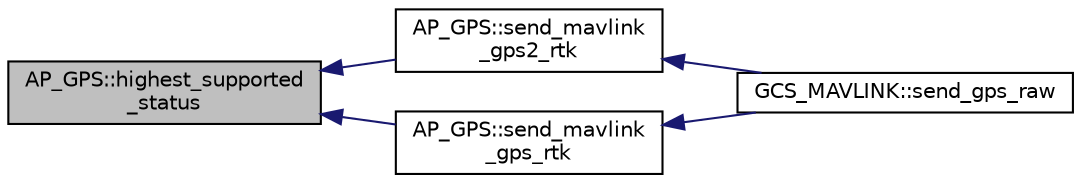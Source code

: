 digraph "AP_GPS::highest_supported_status"
{
 // INTERACTIVE_SVG=YES
  edge [fontname="Helvetica",fontsize="10",labelfontname="Helvetica",labelfontsize="10"];
  node [fontname="Helvetica",fontsize="10",shape=record];
  rankdir="LR";
  Node1 [label="AP_GPS::highest_supported\l_status",height=0.2,width=0.4,color="black", fillcolor="grey75", style="filled", fontcolor="black"];
  Node1 -> Node2 [dir="back",color="midnightblue",fontsize="10",style="solid",fontname="Helvetica"];
  Node2 [label="AP_GPS::send_mavlink\l_gps2_rtk",height=0.2,width=0.4,color="black", fillcolor="white", style="filled",URL="$classAP__GPS.html#a04d3ce24fb1734450132878a154cf70d"];
  Node2 -> Node3 [dir="back",color="midnightblue",fontsize="10",style="solid",fontname="Helvetica"];
  Node3 [label="GCS_MAVLINK::send_gps_raw",height=0.2,width=0.4,color="black", fillcolor="white", style="filled",URL="$classGCS__MAVLINK.html#aa6f7ccdb5ed30bcce6499dcbf9e6d4ad"];
  Node1 -> Node4 [dir="back",color="midnightblue",fontsize="10",style="solid",fontname="Helvetica"];
  Node4 [label="AP_GPS::send_mavlink\l_gps_rtk",height=0.2,width=0.4,color="black", fillcolor="white", style="filled",URL="$classAP__GPS.html#a893afa3379d08489d3d13ec23a9e058f"];
  Node4 -> Node3 [dir="back",color="midnightblue",fontsize="10",style="solid",fontname="Helvetica"];
}
